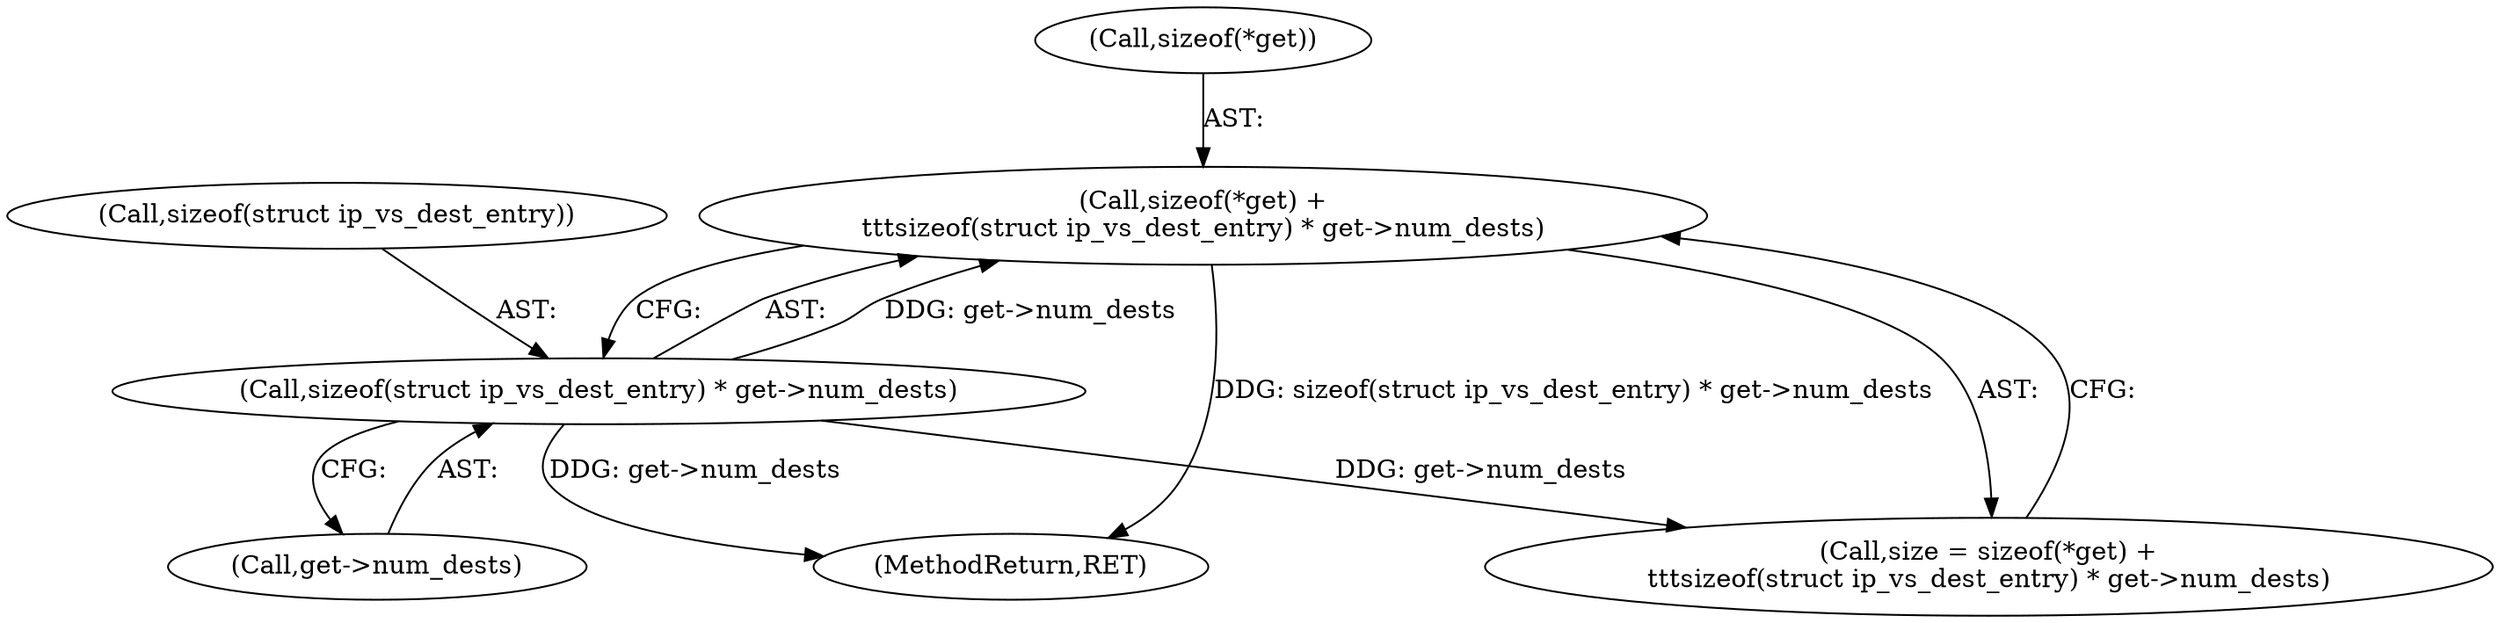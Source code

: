 digraph "0_linux_04bcef2a83f40c6db24222b27a52892cba39dffb@API" {
"1000348" [label="(Call,sizeof(*get) +\n\t\t\tsizeof(struct ip_vs_dest_entry) * get->num_dests)"];
"1000352" [label="(Call,sizeof(struct ip_vs_dest_entry) * get->num_dests)"];
"1000348" [label="(Call,sizeof(*get) +\n\t\t\tsizeof(struct ip_vs_dest_entry) * get->num_dests)"];
"1000498" [label="(MethodReturn,RET)"];
"1000355" [label="(Call,get->num_dests)"];
"1000352" [label="(Call,sizeof(struct ip_vs_dest_entry) * get->num_dests)"];
"1000353" [label="(Call,sizeof(struct ip_vs_dest_entry))"];
"1000346" [label="(Call,size = sizeof(*get) +\n\t\t\tsizeof(struct ip_vs_dest_entry) * get->num_dests)"];
"1000349" [label="(Call,sizeof(*get))"];
"1000348" -> "1000346"  [label="AST: "];
"1000348" -> "1000352"  [label="CFG: "];
"1000349" -> "1000348"  [label="AST: "];
"1000352" -> "1000348"  [label="AST: "];
"1000346" -> "1000348"  [label="CFG: "];
"1000348" -> "1000498"  [label="DDG: sizeof(struct ip_vs_dest_entry) * get->num_dests"];
"1000352" -> "1000348"  [label="DDG: get->num_dests"];
"1000352" -> "1000355"  [label="CFG: "];
"1000353" -> "1000352"  [label="AST: "];
"1000355" -> "1000352"  [label="AST: "];
"1000352" -> "1000498"  [label="DDG: get->num_dests"];
"1000352" -> "1000346"  [label="DDG: get->num_dests"];
}
